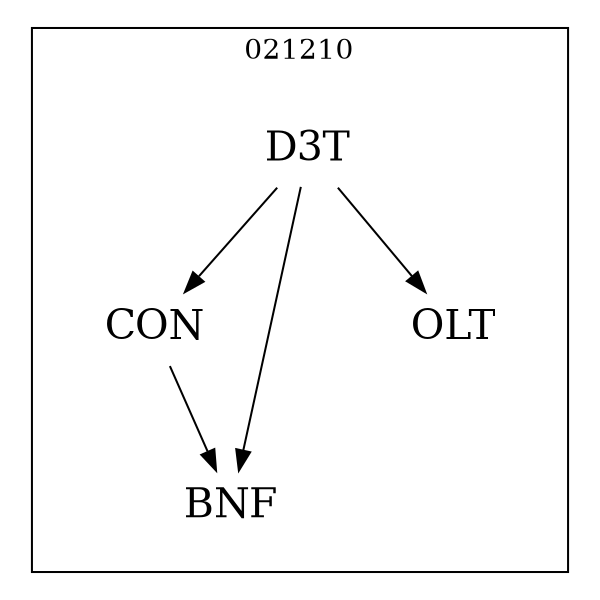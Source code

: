 strict digraph DAGS {
	size = "4,4!" ; ratio ="fill"; subgraph cluster_0{
			labeldoc = "t";
			label = "021210";node	[label= CON, shape = plaintext, fontsize=20] CON;node	[label= BNF, shape = plaintext, fontsize=20] BNF;node	[label= D3T, shape = plaintext, fontsize=20] D3T;node	[label= OLT, shape = plaintext, fontsize=20] OLT;
CON->BNF;
D3T->CON;
D3T->BNF;
D3T->OLT;
	}}